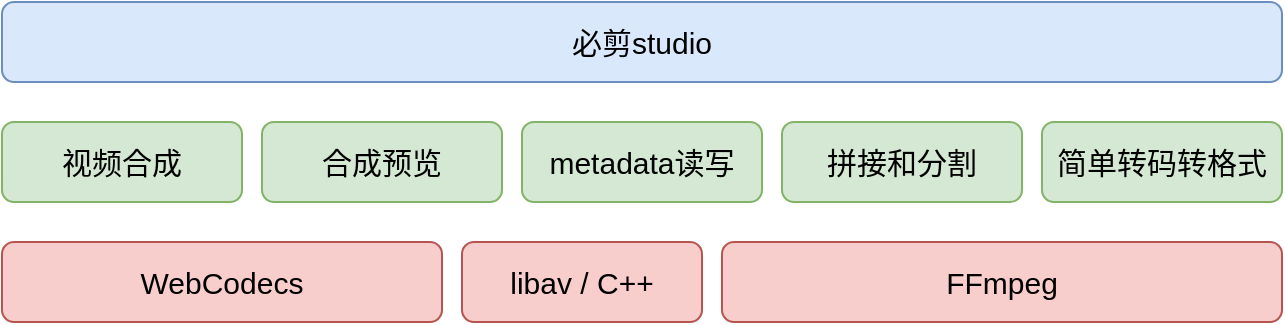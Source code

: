<mxfile version="24.7.6">
  <diagram name="第 1 页" id="Qc7_TSUXBKY831pVKN8F">
    <mxGraphModel dx="954" dy="592" grid="1" gridSize="10" guides="1" tooltips="1" connect="1" arrows="1" fold="1" page="1" pageScale="1" pageWidth="850" pageHeight="1100" math="0" shadow="0">
      <root>
        <mxCell id="0" />
        <mxCell id="1" parent="0" />
        <mxCell id="t4ncWfjQFac2fhnCVk4v-1" value="&lt;font style=&quot;font-size: 15px;&quot;&gt;必剪studio&lt;/font&gt;" style="rounded=1;whiteSpace=wrap;html=1;fontSize=15;fillColor=#dae8fc;strokeColor=#6c8ebf;" vertex="1" parent="1">
          <mxGeometry x="120" y="260" width="640" height="40" as="geometry" />
        </mxCell>
        <mxCell id="t4ncWfjQFac2fhnCVk4v-2" value="&lt;font style=&quot;font-size: 15px;&quot;&gt;metadata读写&lt;/font&gt;" style="rounded=1;whiteSpace=wrap;html=1;fontSize=15;fillColor=#d5e8d4;strokeColor=#82b366;" vertex="1" parent="1">
          <mxGeometry x="380" y="320" width="120" height="40" as="geometry" />
        </mxCell>
        <mxCell id="t4ncWfjQFac2fhnCVk4v-3" value="&lt;font style=&quot;font-size: 15px;&quot;&gt;视频合成&lt;/font&gt;" style="rounded=1;whiteSpace=wrap;html=1;fontSize=15;fillColor=#d5e8d4;strokeColor=#82b366;" vertex="1" parent="1">
          <mxGeometry x="120" y="320" width="120" height="40" as="geometry" />
        </mxCell>
        <mxCell id="t4ncWfjQFac2fhnCVk4v-4" value="&lt;font style=&quot;font-size: 15px;&quot;&gt;合成预览&lt;/font&gt;" style="rounded=1;whiteSpace=wrap;html=1;fontSize=15;fillColor=#d5e8d4;strokeColor=#82b366;" vertex="1" parent="1">
          <mxGeometry x="250" y="320" width="120" height="40" as="geometry" />
        </mxCell>
        <mxCell id="t4ncWfjQFac2fhnCVk4v-5" value="&lt;font style=&quot;font-size: 15px;&quot;&gt;拼接和分割&lt;/font&gt;" style="rounded=1;whiteSpace=wrap;html=1;fontSize=15;fillColor=#d5e8d4;strokeColor=#82b366;" vertex="1" parent="1">
          <mxGeometry x="510" y="320" width="120" height="40" as="geometry" />
        </mxCell>
        <mxCell id="t4ncWfjQFac2fhnCVk4v-6" value="&lt;font style=&quot;font-size: 15px;&quot;&gt;简单转码转格式&lt;/font&gt;" style="rounded=1;whiteSpace=wrap;html=1;fontSize=15;fillColor=#d5e8d4;strokeColor=#82b366;" vertex="1" parent="1">
          <mxGeometry x="640" y="320" width="120" height="40" as="geometry" />
        </mxCell>
        <mxCell id="t4ncWfjQFac2fhnCVk4v-7" value="&lt;font style=&quot;font-size: 15px;&quot;&gt;WebCodecs&lt;/font&gt;" style="rounded=1;whiteSpace=wrap;html=1;fontSize=15;fillColor=#f8cecc;strokeColor=#b85450;" vertex="1" parent="1">
          <mxGeometry x="120" y="380" width="220" height="40" as="geometry" />
        </mxCell>
        <mxCell id="t4ncWfjQFac2fhnCVk4v-8" value="&lt;font style=&quot;font-size: 15px;&quot;&gt;FFmpeg&lt;/font&gt;" style="rounded=1;whiteSpace=wrap;html=1;fontSize=15;fillColor=#f8cecc;strokeColor=#b85450;" vertex="1" parent="1">
          <mxGeometry x="480" y="380" width="280" height="40" as="geometry" />
        </mxCell>
        <mxCell id="t4ncWfjQFac2fhnCVk4v-9" value="libav / C++" style="rounded=1;whiteSpace=wrap;html=1;fontSize=15;fillColor=#f8cecc;strokeColor=#b85450;" vertex="1" parent="1">
          <mxGeometry x="350" y="380" width="120" height="40" as="geometry" />
        </mxCell>
      </root>
    </mxGraphModel>
  </diagram>
</mxfile>
